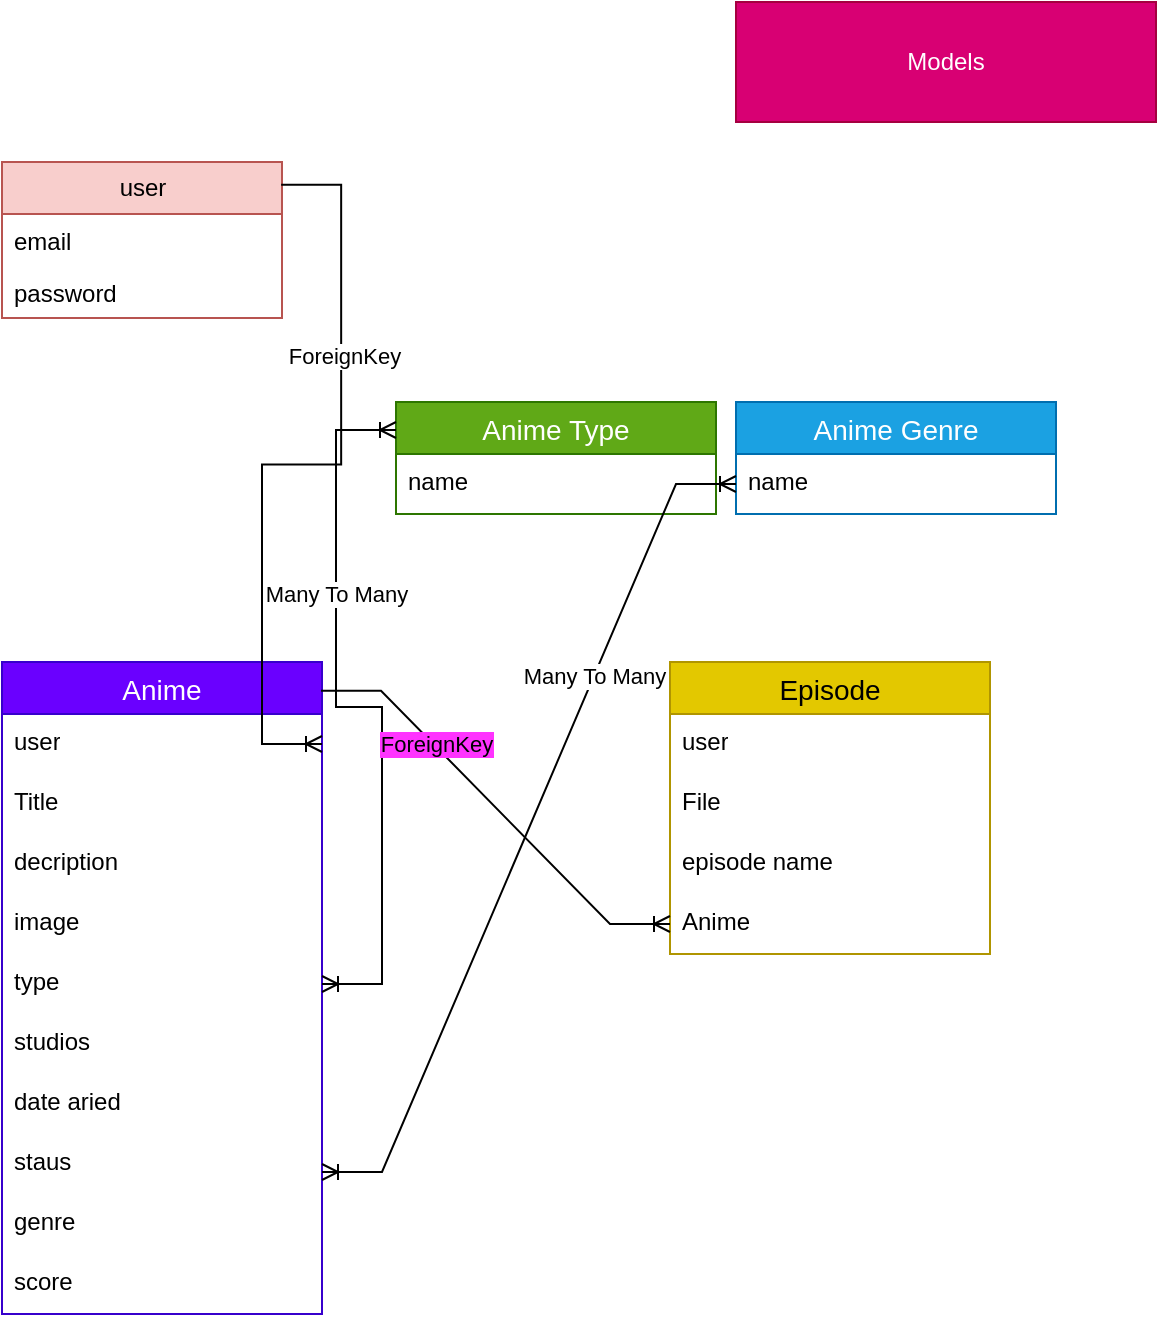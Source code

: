 <mxfile version="24.7.16">
  <diagram id="C5RBs43oDa-KdzZeNtuy" name="Page-1">
    <mxGraphModel dx="1877" dy="557" grid="1" gridSize="10" guides="1" tooltips="1" connect="1" arrows="1" fold="1" page="1" pageScale="1" pageWidth="827" pageHeight="1169" math="0" shadow="0">
      <root>
        <mxCell id="WIyWlLk6GJQsqaUBKTNV-0" />
        <mxCell id="WIyWlLk6GJQsqaUBKTNV-1" parent="WIyWlLk6GJQsqaUBKTNV-0" />
        <mxCell id="Z0Lva0Mk29yvO0osSEcG-0" value="user" style="swimlane;fontStyle=0;childLayout=stackLayout;horizontal=1;startSize=26;fillColor=#f8cecc;horizontalStack=0;resizeParent=1;resizeParentMax=0;resizeLast=0;collapsible=1;marginBottom=0;html=1;strokeColor=#b85450;" vertex="1" parent="WIyWlLk6GJQsqaUBKTNV-1">
          <mxGeometry x="-827" y="80" width="140" height="78" as="geometry" />
        </mxCell>
        <mxCell id="Z0Lva0Mk29yvO0osSEcG-1" value="email" style="text;align=left;verticalAlign=top;spacingLeft=4;spacingRight=4;overflow=hidden;rotatable=0;points=[[0,0.5],[1,0.5]];portConstraint=eastwest;whiteSpace=wrap;html=1;" vertex="1" parent="Z0Lva0Mk29yvO0osSEcG-0">
          <mxGeometry y="26" width="140" height="26" as="geometry" />
        </mxCell>
        <mxCell id="Z0Lva0Mk29yvO0osSEcG-2" value="password" style="text;strokeColor=none;fillColor=none;align=left;verticalAlign=top;spacingLeft=4;spacingRight=4;overflow=hidden;rotatable=0;points=[[0,0.5],[1,0.5]];portConstraint=eastwest;whiteSpace=wrap;html=1;" vertex="1" parent="Z0Lva0Mk29yvO0osSEcG-0">
          <mxGeometry y="52" width="140" height="26" as="geometry" />
        </mxCell>
        <mxCell id="Z0Lva0Mk29yvO0osSEcG-4" value="Anime" style="swimlane;fontStyle=0;childLayout=stackLayout;horizontal=1;startSize=26;horizontalStack=0;resizeParent=1;resizeParentMax=0;resizeLast=0;collapsible=1;marginBottom=0;align=center;fontSize=14;fillColor=#6a00ff;fontColor=#ffffff;strokeColor=#3700CC;" vertex="1" parent="WIyWlLk6GJQsqaUBKTNV-1">
          <mxGeometry x="-827" y="330" width="160" height="326" as="geometry" />
        </mxCell>
        <mxCell id="Z0Lva0Mk29yvO0osSEcG-5" value="user" style="text;strokeColor=none;fillColor=none;spacingLeft=4;spacingRight=4;overflow=hidden;rotatable=0;points=[[0,0.5],[1,0.5]];portConstraint=eastwest;fontSize=12;whiteSpace=wrap;html=1;" vertex="1" parent="Z0Lva0Mk29yvO0osSEcG-4">
          <mxGeometry y="26" width="160" height="30" as="geometry" />
        </mxCell>
        <mxCell id="Z0Lva0Mk29yvO0osSEcG-9" value="" style="edgeStyle=entityRelationEdgeStyle;fontSize=12;html=1;endArrow=ERoneToMany;rounded=0;entryX=1;entryY=0.5;entryDx=0;entryDy=0;exitX=0.997;exitY=0.146;exitDx=0;exitDy=0;exitPerimeter=0;" edge="1" parent="Z0Lva0Mk29yvO0osSEcG-4" source="Z0Lva0Mk29yvO0osSEcG-0" target="Z0Lva0Mk29yvO0osSEcG-5">
          <mxGeometry width="100" height="100" relative="1" as="geometry">
            <mxPoint x="404.42" y="116" as="sourcePoint" />
            <mxPoint x="297.0" y="-62.612" as="targetPoint" />
          </mxGeometry>
        </mxCell>
        <mxCell id="Z0Lva0Mk29yvO0osSEcG-10" value="ForeignKey" style="edgeLabel;html=1;align=center;verticalAlign=middle;resizable=0;points=[];" vertex="1" connectable="0" parent="Z0Lva0Mk29yvO0osSEcG-9">
          <mxGeometry x="-0.393" y="1" relative="1" as="geometry">
            <mxPoint as="offset" />
          </mxGeometry>
        </mxCell>
        <mxCell id="Z0Lva0Mk29yvO0osSEcG-6" value="Title" style="text;strokeColor=none;fillColor=none;spacingLeft=4;spacingRight=4;overflow=hidden;rotatable=0;points=[[0,0.5],[1,0.5]];portConstraint=eastwest;fontSize=12;whiteSpace=wrap;html=1;" vertex="1" parent="Z0Lva0Mk29yvO0osSEcG-4">
          <mxGeometry y="56" width="160" height="30" as="geometry" />
        </mxCell>
        <mxCell id="Z0Lva0Mk29yvO0osSEcG-7" value="decription" style="text;strokeColor=none;fillColor=none;spacingLeft=4;spacingRight=4;overflow=hidden;rotatable=0;points=[[0,0.5],[1,0.5]];portConstraint=eastwest;fontSize=12;whiteSpace=wrap;html=1;" vertex="1" parent="Z0Lva0Mk29yvO0osSEcG-4">
          <mxGeometry y="86" width="160" height="30" as="geometry" />
        </mxCell>
        <mxCell id="Z0Lva0Mk29yvO0osSEcG-32" value="image" style="text;strokeColor=none;fillColor=none;spacingLeft=4;spacingRight=4;overflow=hidden;rotatable=0;points=[[0,0.5],[1,0.5]];portConstraint=eastwest;fontSize=12;whiteSpace=wrap;html=1;" vertex="1" parent="Z0Lva0Mk29yvO0osSEcG-4">
          <mxGeometry y="116" width="160" height="30" as="geometry" />
        </mxCell>
        <mxCell id="Z0Lva0Mk29yvO0osSEcG-12" value="type" style="text;strokeColor=none;fillColor=none;spacingLeft=4;spacingRight=4;overflow=hidden;rotatable=0;points=[[0,0.5],[1,0.5]];portConstraint=eastwest;fontSize=12;whiteSpace=wrap;html=1;" vertex="1" parent="Z0Lva0Mk29yvO0osSEcG-4">
          <mxGeometry y="146" width="160" height="30" as="geometry" />
        </mxCell>
        <mxCell id="Z0Lva0Mk29yvO0osSEcG-20" value="studios" style="text;strokeColor=none;fillColor=none;spacingLeft=4;spacingRight=4;overflow=hidden;rotatable=0;points=[[0,0.5],[1,0.5]];portConstraint=eastwest;fontSize=12;whiteSpace=wrap;html=1;" vertex="1" parent="Z0Lva0Mk29yvO0osSEcG-4">
          <mxGeometry y="176" width="160" height="30" as="geometry" />
        </mxCell>
        <mxCell id="Z0Lva0Mk29yvO0osSEcG-21" value="date aried" style="text;strokeColor=none;fillColor=none;spacingLeft=4;spacingRight=4;overflow=hidden;rotatable=0;points=[[0,0.5],[1,0.5]];portConstraint=eastwest;fontSize=12;whiteSpace=wrap;html=1;" vertex="1" parent="Z0Lva0Mk29yvO0osSEcG-4">
          <mxGeometry y="206" width="160" height="30" as="geometry" />
        </mxCell>
        <mxCell id="Z0Lva0Mk29yvO0osSEcG-23" value="staus" style="text;strokeColor=none;fillColor=none;spacingLeft=4;spacingRight=4;overflow=hidden;rotatable=0;points=[[0,0.5],[1,0.5]];portConstraint=eastwest;fontSize=12;whiteSpace=wrap;html=1;" vertex="1" parent="Z0Lva0Mk29yvO0osSEcG-4">
          <mxGeometry y="236" width="160" height="30" as="geometry" />
        </mxCell>
        <mxCell id="Z0Lva0Mk29yvO0osSEcG-24" value="genre" style="text;strokeColor=none;fillColor=none;spacingLeft=4;spacingRight=4;overflow=hidden;rotatable=0;points=[[0,0.5],[1,0.5]];portConstraint=eastwest;fontSize=12;whiteSpace=wrap;html=1;" vertex="1" parent="Z0Lva0Mk29yvO0osSEcG-4">
          <mxGeometry y="266" width="160" height="30" as="geometry" />
        </mxCell>
        <mxCell id="Z0Lva0Mk29yvO0osSEcG-31" value="score" style="text;strokeColor=none;fillColor=none;spacingLeft=4;spacingRight=4;overflow=hidden;rotatable=0;points=[[0,0.5],[1,0.5]];portConstraint=eastwest;fontSize=12;whiteSpace=wrap;html=1;" vertex="1" parent="Z0Lva0Mk29yvO0osSEcG-4">
          <mxGeometry y="296" width="160" height="30" as="geometry" />
        </mxCell>
        <mxCell id="Z0Lva0Mk29yvO0osSEcG-8" value="Models" style="rounded=0;whiteSpace=wrap;html=1;fillColor=#d80073;strokeColor=#A50040;fontColor=#ffffff;" vertex="1" parent="WIyWlLk6GJQsqaUBKTNV-1">
          <mxGeometry x="-460" width="210" height="60" as="geometry" />
        </mxCell>
        <mxCell id="Z0Lva0Mk29yvO0osSEcG-13" value="Anime Type" style="swimlane;fontStyle=0;childLayout=stackLayout;horizontal=1;startSize=26;horizontalStack=0;resizeParent=1;resizeParentMax=0;resizeLast=0;collapsible=1;marginBottom=0;align=center;fontSize=14;fillColor=#60a917;fontColor=#ffffff;strokeColor=#2D7600;" vertex="1" parent="WIyWlLk6GJQsqaUBKTNV-1">
          <mxGeometry x="-630" y="200" width="160" height="56" as="geometry" />
        </mxCell>
        <mxCell id="Z0Lva0Mk29yvO0osSEcG-14" value="name" style="text;strokeColor=none;fillColor=none;spacingLeft=4;spacingRight=4;overflow=hidden;rotatable=0;points=[[0,0.5],[1,0.5]];portConstraint=eastwest;fontSize=12;whiteSpace=wrap;html=1;" vertex="1" parent="Z0Lva0Mk29yvO0osSEcG-13">
          <mxGeometry y="26" width="160" height="30" as="geometry" />
        </mxCell>
        <mxCell id="Z0Lva0Mk29yvO0osSEcG-17" value="" style="edgeStyle=entityRelationEdgeStyle;fontSize=12;html=1;endArrow=ERoneToMany;startArrow=ERoneToMany;rounded=0;exitX=1;exitY=0.5;exitDx=0;exitDy=0;entryX=0;entryY=0.25;entryDx=0;entryDy=0;" edge="1" parent="WIyWlLk6GJQsqaUBKTNV-1" source="Z0Lva0Mk29yvO0osSEcG-12" target="Z0Lva0Mk29yvO0osSEcG-13">
          <mxGeometry width="100" height="100" relative="1" as="geometry">
            <mxPoint x="-480" y="340" as="sourcePoint" />
            <mxPoint x="-380" y="240" as="targetPoint" />
          </mxGeometry>
        </mxCell>
        <mxCell id="Z0Lva0Mk29yvO0osSEcG-18" value="Many To Many" style="edgeLabel;html=1;align=center;verticalAlign=middle;resizable=0;points=[];" vertex="1" connectable="0" parent="Z0Lva0Mk29yvO0osSEcG-17">
          <mxGeometry x="0.38" relative="1" as="geometry">
            <mxPoint as="offset" />
          </mxGeometry>
        </mxCell>
        <mxCell id="Z0Lva0Mk29yvO0osSEcG-25" value="Anime Genre" style="swimlane;fontStyle=0;childLayout=stackLayout;horizontal=1;startSize=26;horizontalStack=0;resizeParent=1;resizeParentMax=0;resizeLast=0;collapsible=1;marginBottom=0;align=center;fontSize=14;fillColor=#1ba1e2;fontColor=#ffffff;strokeColor=#006EAF;" vertex="1" parent="WIyWlLk6GJQsqaUBKTNV-1">
          <mxGeometry x="-460" y="200" width="160" height="56" as="geometry" />
        </mxCell>
        <mxCell id="Z0Lva0Mk29yvO0osSEcG-26" value="name" style="text;strokeColor=none;fillColor=none;spacingLeft=4;spacingRight=4;overflow=hidden;rotatable=0;points=[[0,0.5],[1,0.5]];portConstraint=eastwest;fontSize=12;whiteSpace=wrap;html=1;" vertex="1" parent="Z0Lva0Mk29yvO0osSEcG-25">
          <mxGeometry y="26" width="160" height="30" as="geometry" />
        </mxCell>
        <mxCell id="Z0Lva0Mk29yvO0osSEcG-29" value="" style="edgeStyle=entityRelationEdgeStyle;fontSize=12;html=1;endArrow=ERoneToMany;startArrow=ERoneToMany;rounded=0;exitX=1;exitY=0.5;exitDx=0;exitDy=0;entryX=0;entryY=0.5;entryDx=0;entryDy=0;" edge="1" parent="WIyWlLk6GJQsqaUBKTNV-1" target="Z0Lva0Mk29yvO0osSEcG-26">
          <mxGeometry width="100" height="100" relative="1" as="geometry">
            <mxPoint x="-667" y="585" as="sourcePoint" />
            <mxPoint x="-300" y="249" as="targetPoint" />
          </mxGeometry>
        </mxCell>
        <mxCell id="Z0Lva0Mk29yvO0osSEcG-30" value="Many To Many" style="edgeLabel;html=1;align=center;verticalAlign=middle;resizable=0;points=[];" vertex="1" connectable="0" parent="Z0Lva0Mk29yvO0osSEcG-29">
          <mxGeometry x="0.38" relative="1" as="geometry">
            <mxPoint as="offset" />
          </mxGeometry>
        </mxCell>
        <mxCell id="Z0Lva0Mk29yvO0osSEcG-33" value="Episode" style="swimlane;fontStyle=0;childLayout=stackLayout;horizontal=1;startSize=26;horizontalStack=0;resizeParent=1;resizeParentMax=0;resizeLast=0;collapsible=1;marginBottom=0;align=center;fontSize=14;fillColor=#e3c800;fontColor=#000000;strokeColor=#B09500;" vertex="1" parent="WIyWlLk6GJQsqaUBKTNV-1">
          <mxGeometry x="-493" y="330" width="160" height="146" as="geometry" />
        </mxCell>
        <mxCell id="Z0Lva0Mk29yvO0osSEcG-34" value="user" style="text;strokeColor=none;fillColor=none;spacingLeft=4;spacingRight=4;overflow=hidden;rotatable=0;points=[[0,0.5],[1,0.5]];portConstraint=eastwest;fontSize=12;whiteSpace=wrap;html=1;" vertex="1" parent="Z0Lva0Mk29yvO0osSEcG-33">
          <mxGeometry y="26" width="160" height="30" as="geometry" />
        </mxCell>
        <mxCell id="Z0Lva0Mk29yvO0osSEcG-35" value="File" style="text;strokeColor=none;fillColor=none;spacingLeft=4;spacingRight=4;overflow=hidden;rotatable=0;points=[[0,0.5],[1,0.5]];portConstraint=eastwest;fontSize=12;whiteSpace=wrap;html=1;" vertex="1" parent="Z0Lva0Mk29yvO0osSEcG-33">
          <mxGeometry y="56" width="160" height="30" as="geometry" />
        </mxCell>
        <mxCell id="Z0Lva0Mk29yvO0osSEcG-36" value="episode name" style="text;strokeColor=none;fillColor=none;spacingLeft=4;spacingRight=4;overflow=hidden;rotatable=0;points=[[0,0.5],[1,0.5]];portConstraint=eastwest;fontSize=12;whiteSpace=wrap;html=1;" vertex="1" parent="Z0Lva0Mk29yvO0osSEcG-33">
          <mxGeometry y="86" width="160" height="30" as="geometry" />
        </mxCell>
        <mxCell id="Z0Lva0Mk29yvO0osSEcG-37" value="Anime" style="text;strokeColor=none;fillColor=none;spacingLeft=4;spacingRight=4;overflow=hidden;rotatable=0;points=[[0,0.5],[1,0.5]];portConstraint=eastwest;fontSize=12;whiteSpace=wrap;html=1;" vertex="1" parent="Z0Lva0Mk29yvO0osSEcG-33">
          <mxGeometry y="116" width="160" height="30" as="geometry" />
        </mxCell>
        <mxCell id="Z0Lva0Mk29yvO0osSEcG-38" value="" style="edgeStyle=entityRelationEdgeStyle;fontSize=12;html=1;endArrow=ERoneToMany;rounded=0;entryX=0;entryY=0.5;entryDx=0;entryDy=0;exitX=0.997;exitY=0.044;exitDx=0;exitDy=0;exitPerimeter=0;" edge="1" parent="WIyWlLk6GJQsqaUBKTNV-1" source="Z0Lva0Mk29yvO0osSEcG-4" target="Z0Lva0Mk29yvO0osSEcG-37">
          <mxGeometry width="100" height="100" relative="1" as="geometry">
            <mxPoint x="-190" y="170" as="sourcePoint" />
            <mxPoint x="-170" y="450" as="targetPoint" />
          </mxGeometry>
        </mxCell>
        <mxCell id="Z0Lva0Mk29yvO0osSEcG-39" value="ForeignKey" style="edgeLabel;html=1;align=center;verticalAlign=middle;resizable=0;points=[];labelBackgroundColor=#FF33FF;" vertex="1" connectable="0" parent="Z0Lva0Mk29yvO0osSEcG-38">
          <mxGeometry x="-0.393" y="1" relative="1" as="geometry">
            <mxPoint as="offset" />
          </mxGeometry>
        </mxCell>
      </root>
    </mxGraphModel>
  </diagram>
</mxfile>
